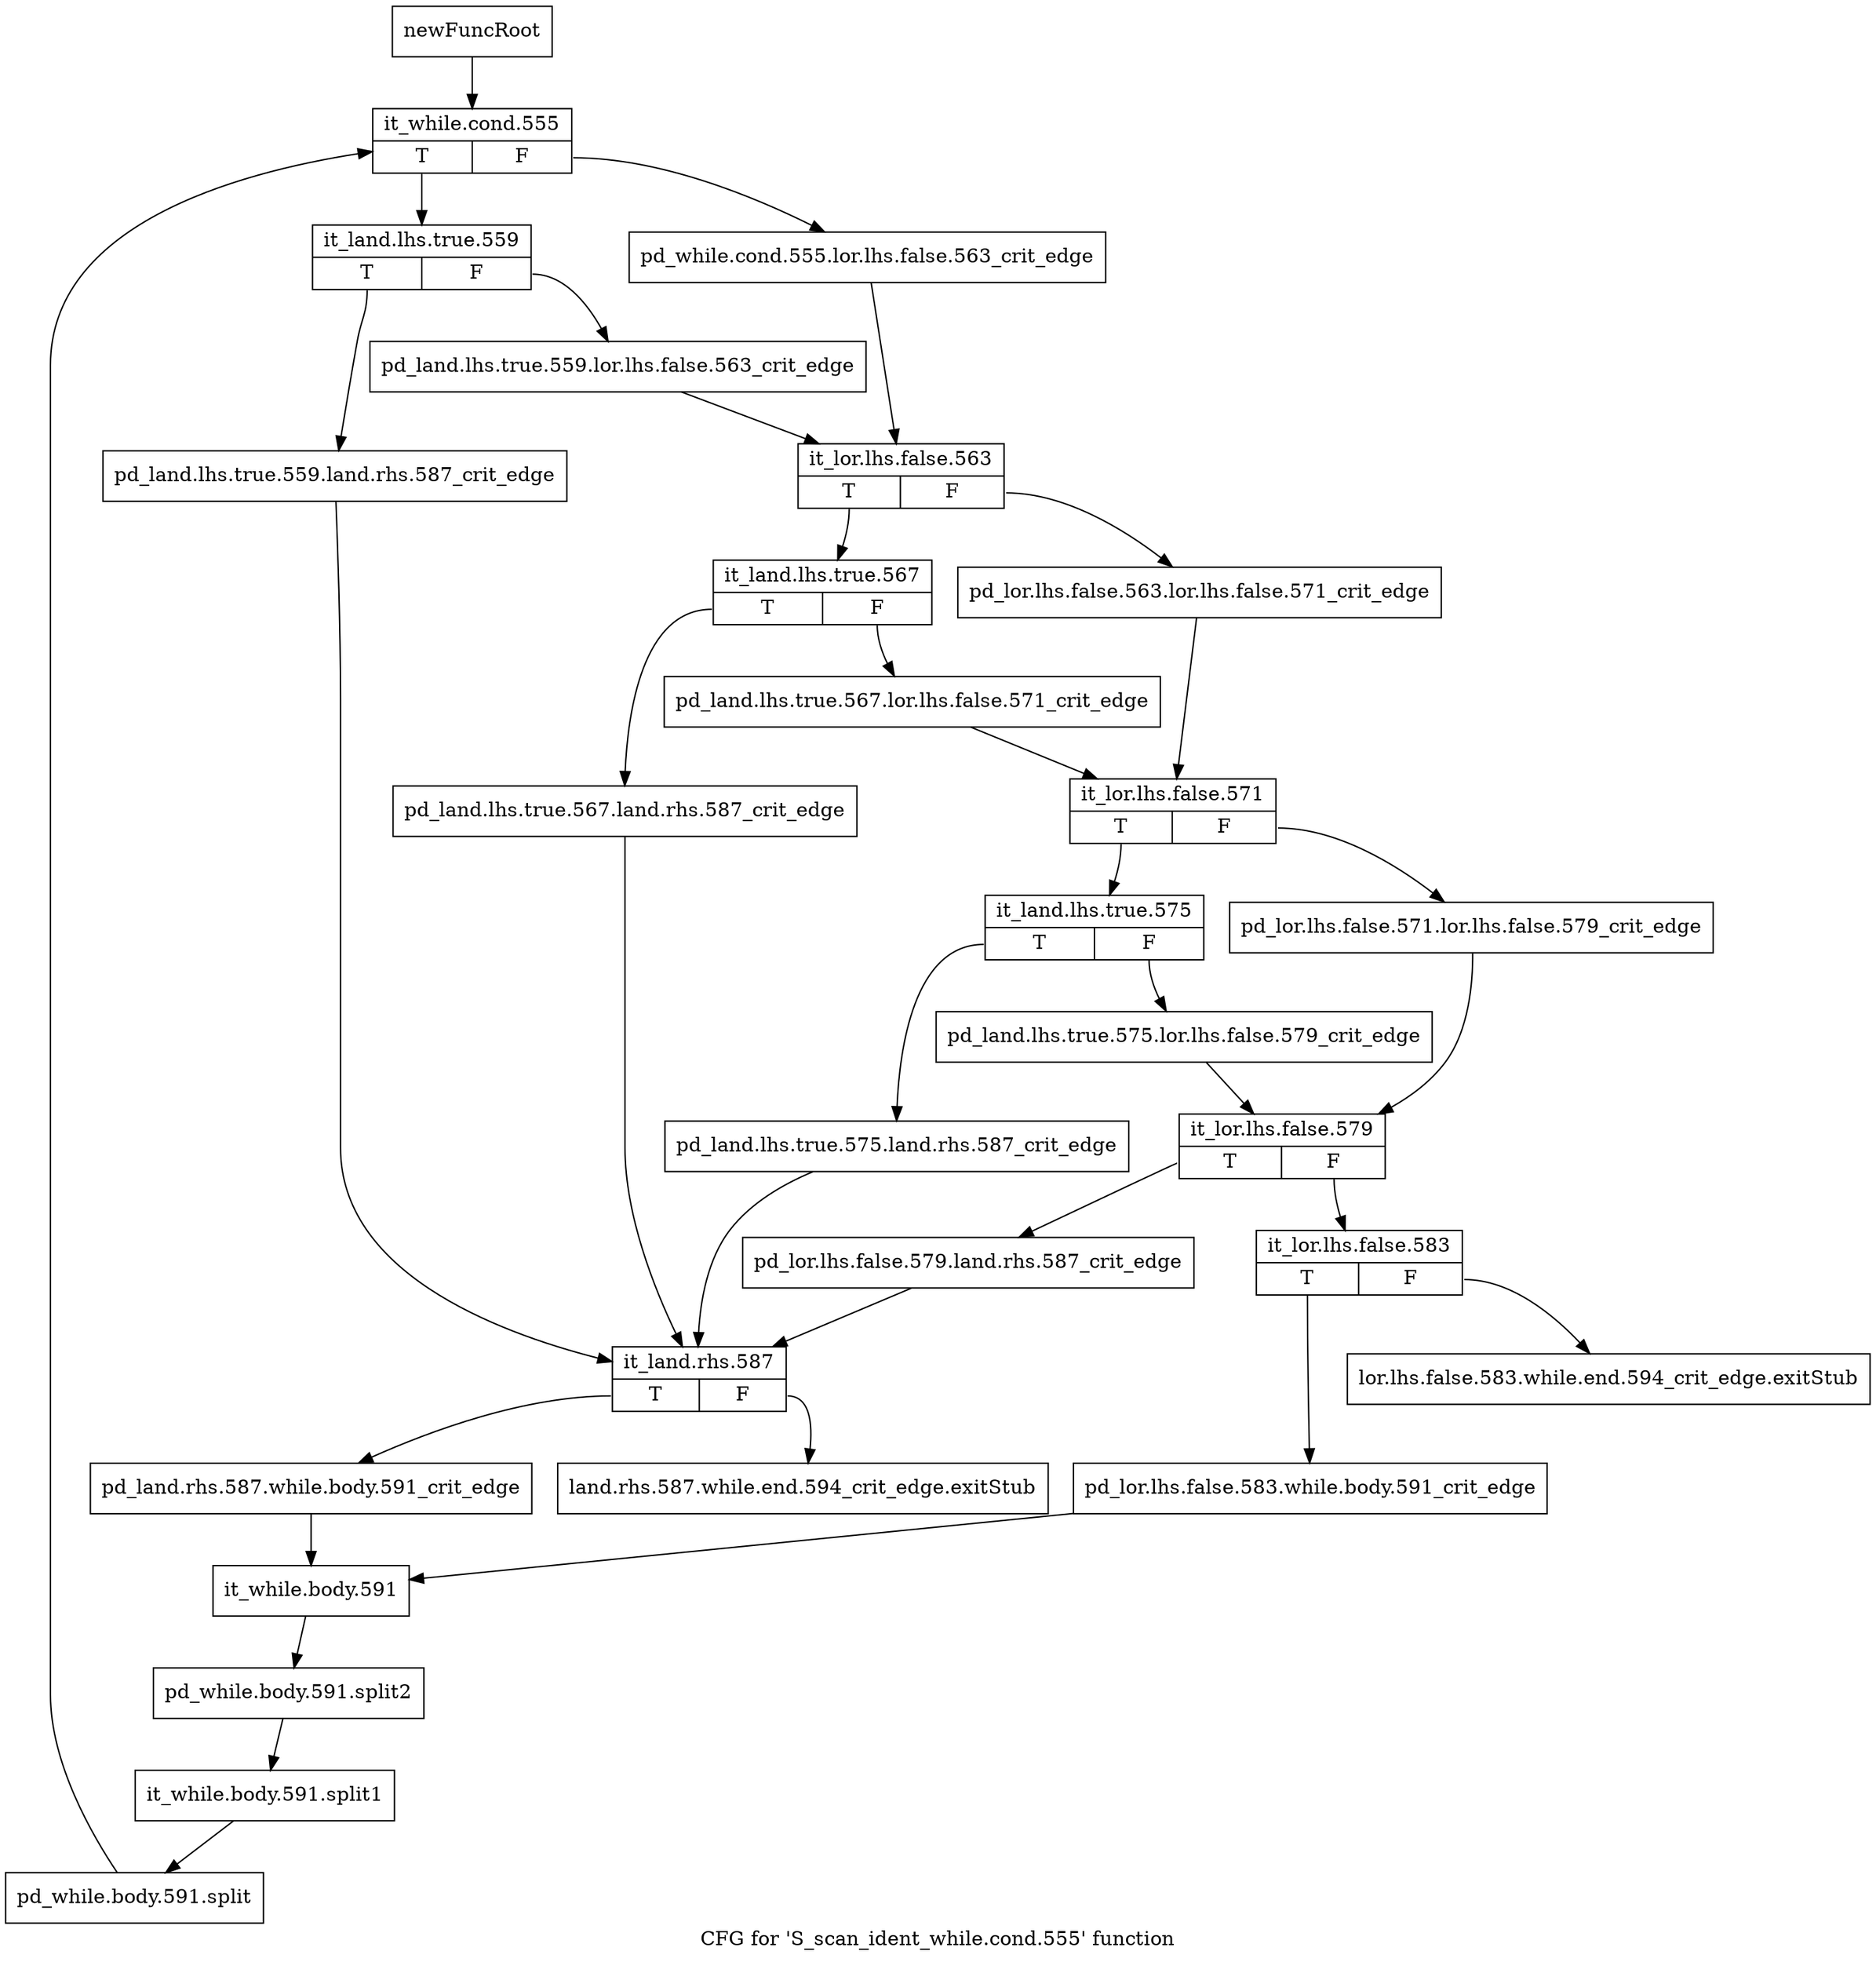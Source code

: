 digraph "CFG for 'S_scan_ident_while.cond.555' function" {
	label="CFG for 'S_scan_ident_while.cond.555' function";

	Node0x4e6c050 [shape=record,label="{newFuncRoot}"];
	Node0x4e6c050 -> Node0x4e6c140;
	Node0x4e6c0a0 [shape=record,label="{lor.lhs.false.583.while.end.594_crit_edge.exitStub}"];
	Node0x4e6c0f0 [shape=record,label="{land.rhs.587.while.end.594_crit_edge.exitStub}"];
	Node0x4e6c140 [shape=record,label="{it_while.cond.555|{<s0>T|<s1>F}}"];
	Node0x4e6c140:s0 -> Node0x4e6c1e0;
	Node0x4e6c140:s1 -> Node0x4e6c190;
	Node0x4e6c190 [shape=record,label="{pd_while.cond.555.lor.lhs.false.563_crit_edge}"];
	Node0x4e6c190 -> Node0x4e6c280;
	Node0x4e6c1e0 [shape=record,label="{it_land.lhs.true.559|{<s0>T|<s1>F}}"];
	Node0x4e6c1e0:s0 -> Node0x4e6d850;
	Node0x4e6c1e0:s1 -> Node0x4e6c230;
	Node0x4e6c230 [shape=record,label="{pd_land.lhs.true.559.lor.lhs.false.563_crit_edge}"];
	Node0x4e6c230 -> Node0x4e6c280;
	Node0x4e6c280 [shape=record,label="{it_lor.lhs.false.563|{<s0>T|<s1>F}}"];
	Node0x4e6c280:s0 -> Node0x4e6c320;
	Node0x4e6c280:s1 -> Node0x4e6c2d0;
	Node0x4e6c2d0 [shape=record,label="{pd_lor.lhs.false.563.lor.lhs.false.571_crit_edge}"];
	Node0x4e6c2d0 -> Node0x4e6d530;
	Node0x4e6c320 [shape=record,label="{it_land.lhs.true.567|{<s0>T|<s1>F}}"];
	Node0x4e6c320:s0 -> Node0x4e6d800;
	Node0x4e6c320:s1 -> Node0x4e66790;
	Node0x4e66790 [shape=record,label="{pd_land.lhs.true.567.lor.lhs.false.571_crit_edge}"];
	Node0x4e66790 -> Node0x4e6d530;
	Node0x4e6d530 [shape=record,label="{it_lor.lhs.false.571|{<s0>T|<s1>F}}"];
	Node0x4e6d530:s0 -> Node0x4e6d5d0;
	Node0x4e6d530:s1 -> Node0x4e6d580;
	Node0x4e6d580 [shape=record,label="{pd_lor.lhs.false.571.lor.lhs.false.579_crit_edge}"];
	Node0x4e6d580 -> Node0x4e6d670;
	Node0x4e6d5d0 [shape=record,label="{it_land.lhs.true.575|{<s0>T|<s1>F}}"];
	Node0x4e6d5d0:s0 -> Node0x4e6d7b0;
	Node0x4e6d5d0:s1 -> Node0x4e6d620;
	Node0x4e6d620 [shape=record,label="{pd_land.lhs.true.575.lor.lhs.false.579_crit_edge}"];
	Node0x4e6d620 -> Node0x4e6d670;
	Node0x4e6d670 [shape=record,label="{it_lor.lhs.false.579|{<s0>T|<s1>F}}"];
	Node0x4e6d670:s0 -> Node0x4e6d760;
	Node0x4e6d670:s1 -> Node0x4e6d6c0;
	Node0x4e6d6c0 [shape=record,label="{it_lor.lhs.false.583|{<s0>T|<s1>F}}"];
	Node0x4e6d6c0:s0 -> Node0x4e6d710;
	Node0x4e6d6c0:s1 -> Node0x4e6c0a0;
	Node0x4e6d710 [shape=record,label="{pd_lor.lhs.false.583.while.body.591_crit_edge}"];
	Node0x4e6d710 -> Node0x4e6d940;
	Node0x4e6d760 [shape=record,label="{pd_lor.lhs.false.579.land.rhs.587_crit_edge}"];
	Node0x4e6d760 -> Node0x4e6d8a0;
	Node0x4e6d7b0 [shape=record,label="{pd_land.lhs.true.575.land.rhs.587_crit_edge}"];
	Node0x4e6d7b0 -> Node0x4e6d8a0;
	Node0x4e6d800 [shape=record,label="{pd_land.lhs.true.567.land.rhs.587_crit_edge}"];
	Node0x4e6d800 -> Node0x4e6d8a0;
	Node0x4e6d850 [shape=record,label="{pd_land.lhs.true.559.land.rhs.587_crit_edge}"];
	Node0x4e6d850 -> Node0x4e6d8a0;
	Node0x4e6d8a0 [shape=record,label="{it_land.rhs.587|{<s0>T|<s1>F}}"];
	Node0x4e6d8a0:s0 -> Node0x4e6d8f0;
	Node0x4e6d8a0:s1 -> Node0x4e6c0f0;
	Node0x4e6d8f0 [shape=record,label="{pd_land.rhs.587.while.body.591_crit_edge}"];
	Node0x4e6d8f0 -> Node0x4e6d940;
	Node0x4e6d940 [shape=record,label="{it_while.body.591}"];
	Node0x4e6d940 -> Node0x6de0d70;
	Node0x6de0d70 [shape=record,label="{pd_while.body.591.split2}"];
	Node0x6de0d70 -> Node0x6d34880;
	Node0x6d34880 [shape=record,label="{it_while.body.591.split1}"];
	Node0x6d34880 -> Node0x6d04600;
	Node0x6d04600 [shape=record,label="{pd_while.body.591.split}"];
	Node0x6d04600 -> Node0x4e6c140;
}
